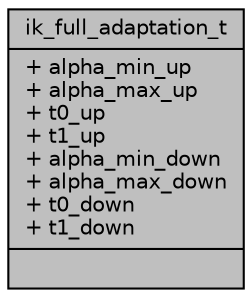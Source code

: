 digraph "ik_full_adaptation_t"
{
 // INTERACTIVE_SVG=YES
 // LATEX_PDF_SIZE
  bgcolor="transparent";
  edge [fontname="Helvetica",fontsize="10",labelfontname="Helvetica",labelfontsize="10"];
  node [fontname="Helvetica",fontsize="10",shape=record];
  Node1 [label="{ik_full_adaptation_t\n|+ alpha_min_up\l+ alpha_max_up\l+ t0_up\l+ t1_up\l+ alpha_min_down\l+ alpha_max_down\l+ t0_down\l+ t1_down\l|}",height=0.2,width=0.4,color="black", fillcolor="grey75", style="filled", fontcolor="black",tooltip=" "];
}

